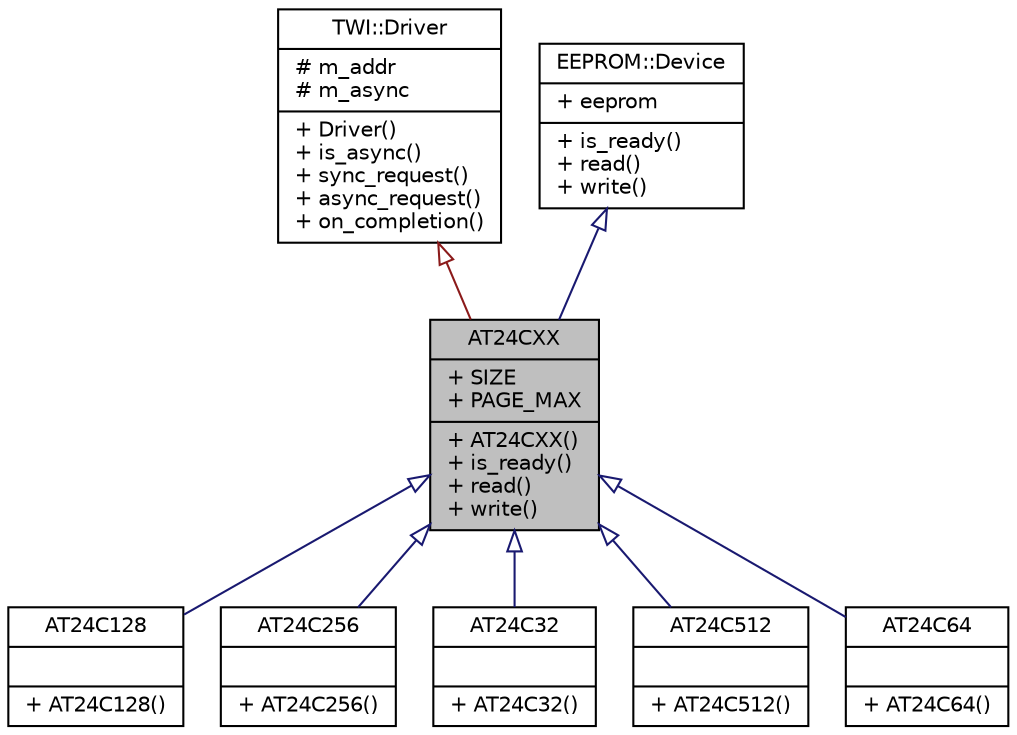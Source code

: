 digraph "AT24CXX"
{
  edge [fontname="Helvetica",fontsize="10",labelfontname="Helvetica",labelfontsize="10"];
  node [fontname="Helvetica",fontsize="10",shape=record];
  Node1 [label="{AT24CXX\n|+ SIZE\l+ PAGE_MAX\l|+ AT24CXX()\l+ is_ready()\l+ read()\l+ write()\l}",height=0.2,width=0.4,color="black", fillcolor="grey75", style="filled", fontcolor="black"];
  Node2 -> Node1 [dir="back",color="firebrick4",fontsize="10",style="solid",arrowtail="onormal",fontname="Helvetica"];
  Node2 [label="{TWI::Driver\n|# m_addr\l# m_async\l|+ Driver()\l+ is_async()\l+ sync_request()\l+ async_request()\l+ on_completion()\l}",height=0.2,width=0.4,color="black", fillcolor="white", style="filled",URL="$dc/d02/classTWI_1_1Driver.html"];
  Node3 -> Node1 [dir="back",color="midnightblue",fontsize="10",style="solid",arrowtail="onormal",fontname="Helvetica"];
  Node3 [label="{EEPROM::Device\n|+ eeprom\l|+ is_ready()\l+ read()\l+ write()\l}",height=0.2,width=0.4,color="black", fillcolor="white", style="filled",URL="$d5/d72/classEEPROM_1_1Device.html"];
  Node1 -> Node4 [dir="back",color="midnightblue",fontsize="10",style="solid",arrowtail="onormal",fontname="Helvetica"];
  Node4 [label="{AT24C128\n||+ AT24C128()\l}",height=0.2,width=0.4,color="black", fillcolor="white", style="filled",URL="$dd/ded/classAT24C128.html"];
  Node1 -> Node5 [dir="back",color="midnightblue",fontsize="10",style="solid",arrowtail="onormal",fontname="Helvetica"];
  Node5 [label="{AT24C256\n||+ AT24C256()\l}",height=0.2,width=0.4,color="black", fillcolor="white", style="filled",URL="$de/df6/classAT24C256.html"];
  Node1 -> Node6 [dir="back",color="midnightblue",fontsize="10",style="solid",arrowtail="onormal",fontname="Helvetica"];
  Node6 [label="{AT24C32\n||+ AT24C32()\l}",height=0.2,width=0.4,color="black", fillcolor="white", style="filled",URL="$d3/dc8/classAT24C32.html"];
  Node1 -> Node7 [dir="back",color="midnightblue",fontsize="10",style="solid",arrowtail="onormal",fontname="Helvetica"];
  Node7 [label="{AT24C512\n||+ AT24C512()\l}",height=0.2,width=0.4,color="black", fillcolor="white", style="filled",URL="$de/dec/classAT24C512.html"];
  Node1 -> Node8 [dir="back",color="midnightblue",fontsize="10",style="solid",arrowtail="onormal",fontname="Helvetica"];
  Node8 [label="{AT24C64\n||+ AT24C64()\l}",height=0.2,width=0.4,color="black", fillcolor="white", style="filled",URL="$df/d74/classAT24C64.html"];
}
